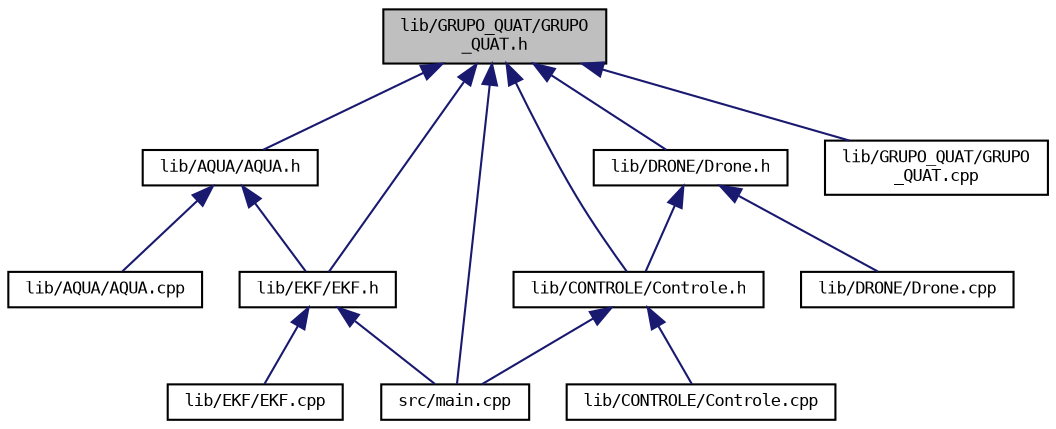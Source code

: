 digraph "lib/GRUPO_QUAT/GRUPO_QUAT.h"
{
 // LATEX_PDF_SIZE
  bgcolor="transparent";
  edge [fontname="DejaVuSansMono",fontsize="8",labelfontname="DejaVuSansMono",labelfontsize="8"];
  node [fontname="DejaVuSansMono",fontsize="8",shape=record];
  Node1 [label="lib/GRUPO_QUAT/GRUPO\l_QUAT.h",height=0.2,width=0.4,color="black", fillcolor="grey75", style="filled", fontcolor="black",tooltip="Cabecalho com funcoes de quaternion."];
  Node1 -> Node2 [dir="back",color="midnightblue",fontsize="8",style="solid",fontname="DejaVuSansMono"];
  Node2 [label="lib/AQUA/AQUA.h",height=0.2,width=0.4,color="black",URL="$AQUA_8h.html",tooltip=" "];
  Node2 -> Node3 [dir="back",color="midnightblue",fontsize="8",style="solid",fontname="DejaVuSansMono"];
  Node3 [label="lib/AQUA/AQUA.cpp",height=0.2,width=0.4,color="black",URL="$AQUA_8cpp.html",tooltip=" "];
  Node2 -> Node4 [dir="back",color="midnightblue",fontsize="8",style="solid",fontname="DejaVuSansMono"];
  Node4 [label="lib/EKF/EKF.h",height=0.2,width=0.4,color="black",URL="$EKF_8h.html",tooltip="Classe que implementa o filtro de Kalman estendido."];
  Node4 -> Node5 [dir="back",color="midnightblue",fontsize="8",style="solid",fontname="DejaVuSansMono"];
  Node5 [label="lib/EKF/EKF.cpp",height=0.2,width=0.4,color="black",URL="$EKF_8cpp.html",tooltip="Classe que implementa o filtro de Kalman estendido."];
  Node4 -> Node6 [dir="back",color="midnightblue",fontsize="8",style="solid",fontname="DejaVuSansMono"];
  Node6 [label="src/main.cpp",height=0.2,width=0.4,color="black",URL="$main_8cpp.html",tooltip=" "];
  Node1 -> Node7 [dir="back",color="midnightblue",fontsize="8",style="solid",fontname="DejaVuSansMono"];
  Node7 [label="lib/CONTROLE/Controle.h",height=0.2,width=0.4,color="black",URL="$Controle_8h.html",tooltip=" "];
  Node7 -> Node8 [dir="back",color="midnightblue",fontsize="8",style="solid",fontname="DejaVuSansMono"];
  Node8 [label="lib/CONTROLE/Controle.cpp",height=0.2,width=0.4,color="black",URL="$Controle_8cpp.html",tooltip=" "];
  Node7 -> Node6 [dir="back",color="midnightblue",fontsize="8",style="solid",fontname="DejaVuSansMono"];
  Node1 -> Node9 [dir="back",color="midnightblue",fontsize="8",style="solid",fontname="DejaVuSansMono"];
  Node9 [label="lib/DRONE/Drone.h",height=0.2,width=0.4,color="black",URL="$Drone_8h.html",tooltip=" "];
  Node9 -> Node7 [dir="back",color="midnightblue",fontsize="8",style="solid",fontname="DejaVuSansMono"];
  Node9 -> Node10 [dir="back",color="midnightblue",fontsize="8",style="solid",fontname="DejaVuSansMono"];
  Node10 [label="lib/DRONE/Drone.cpp",height=0.2,width=0.4,color="black",URL="$Drone_8cpp.html",tooltip=" "];
  Node1 -> Node4 [dir="back",color="midnightblue",fontsize="8",style="solid",fontname="DejaVuSansMono"];
  Node1 -> Node11 [dir="back",color="midnightblue",fontsize="8",style="solid",fontname="DejaVuSansMono"];
  Node11 [label="lib/GRUPO_QUAT/GRUPO\l_QUAT.cpp",height=0.2,width=0.4,color="black",URL="$GRUPO__QUAT_8cpp.html",tooltip="Cabecalho com funcoes de quaternion."];
  Node1 -> Node6 [dir="back",color="midnightblue",fontsize="8",style="solid",fontname="DejaVuSansMono"];
}
